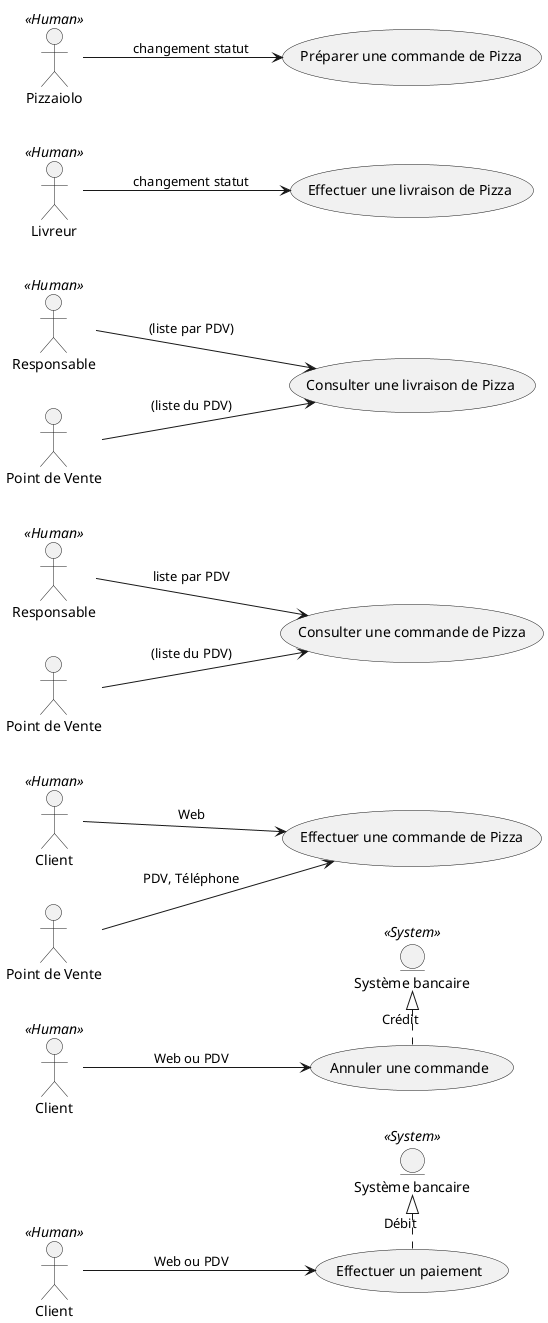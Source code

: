 @startuml
skinparam sequenceReferenceBorderColor blue
skinparam sequenceReferenceBackgroundColor red
/' Start UML Class '/
left to right direction

actor Client << Human >> as C1
actor Client << Human >> as C2
actor Client << Human >> as C3
actor Responsable << Human >> as R1
actor Responsable << Human >> as R2
entity "Système bancaire" << System >> as Bank1
entity "Système bancaire" << System >> as Bank2
actor Livreur << Human >>
actor Pizzaiolo << Human >>
actor "Point de Vente" as PDV1
actor "Point de Vente" as PDV2
actor "Point de Vente" as PDV3

/' Effectuer une commande de Pizza '/
(Effectuer une commande de Pizza) as (setOrder)
C1 --> (setOrder) : Web
PDV1 --> (setOrder) : PDV, Téléphone

/' Consulter une commande de Pizza '/
(Consulter une commande de Pizza) as (getOrder)
PDV2 --> (getOrder) : (liste du PDV)
R1 --> (getOrder) : liste par PDV

/' Préparer une commande de Pizza '/
(Préparer une commande de Pizza) as (setPrepare)
Pizzaiolo --> (setPrepare) : changement statut

/' Effectuer une livraison de Pizza '/
(Effectuer une livraison de Pizza) as (setDelivery)
Livreur --> (setDelivery) : changement statut

/' Consulter une livraison de Pizza '/
(Consulter une livraison de Pizza) as (getDelivery)
R2 --> (getDelivery) : (liste par PDV)
PDV3 --> (getDelivery) : (liste du PDV)

/' Effectuer un paiement '/
(Effectuer un paiement) as (setPayment)
C2 --> (setPayment) : Web ou PDV
Bank1 <|. (setPayment) : Débit

/' Annuler une commande '/
(Annuler une commande) as (delOrder)
C3 --> (delOrder) : Web ou PDV
Bank2 <|. (delOrder) : Crédit

@enduml